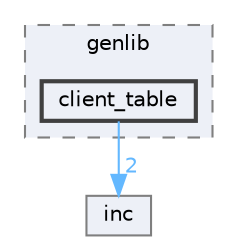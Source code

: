 digraph "/Users/mylhyz/Downloads/libupnp-1.14.18/upnp/src/genlib/client_table"
{
 // LATEX_PDF_SIZE
  bgcolor="transparent";
  edge [fontname=Helvetica,fontsize=10,labelfontname=Helvetica,labelfontsize=10];
  node [fontname=Helvetica,fontsize=10,shape=box,height=0.2,width=0.4];
  compound=true
  subgraph clusterdir_09aab03f485c1a046374c9f3e5b75075 {
    graph [ bgcolor="#edf0f7", pencolor="grey50", label="genlib", fontname=Helvetica,fontsize=10 style="filled,dashed", URL="dir_09aab03f485c1a046374c9f3e5b75075.html",tooltip=""]
  dir_558d66ec7bf1dd06b728a4ab4e3d1896 [label="client_table", fillcolor="#edf0f7", color="grey25", style="filled,bold", URL="dir_558d66ec7bf1dd06b728a4ab4e3d1896.html",tooltip=""];
  }
  dir_be5f34028fa5c62f24311a29a5bbedc5 [label="inc", fillcolor="#edf0f7", color="grey50", style="filled", URL="dir_be5f34028fa5c62f24311a29a5bbedc5.html",tooltip=""];
  dir_558d66ec7bf1dd06b728a4ab4e3d1896->dir_be5f34028fa5c62f24311a29a5bbedc5 [headlabel="2", labeldistance=1.5 headhref="dir_000002_000010.html" href="dir_000002_000010.html" color="steelblue1" fontcolor="steelblue1"];
}
